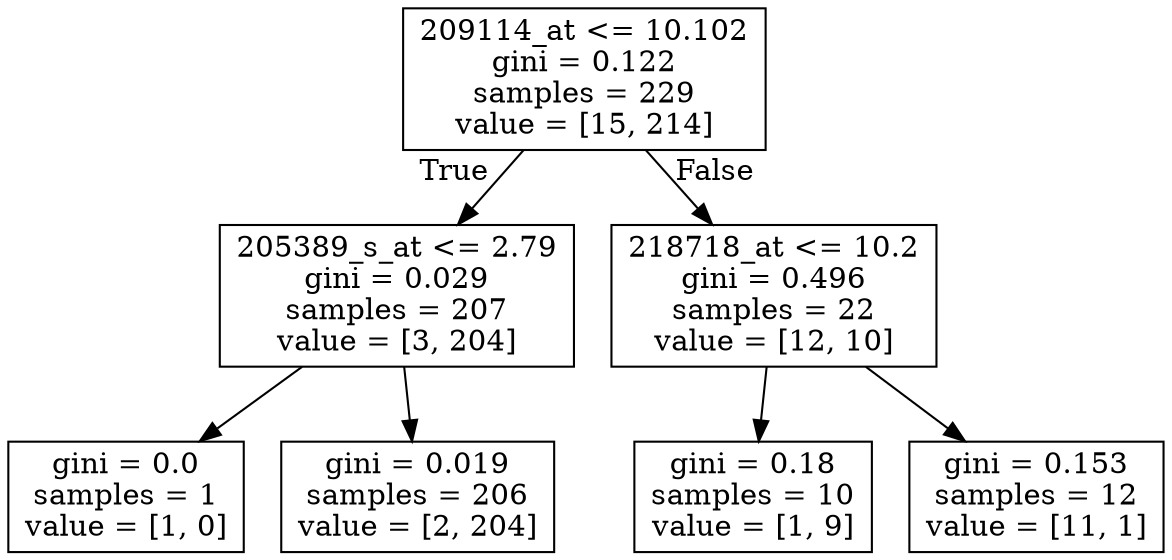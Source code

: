 digraph Tree {
node [shape=box] ;
0 [label="209114_at <= 10.102\ngini = 0.122\nsamples = 229\nvalue = [15, 214]"] ;
1 [label="205389_s_at <= 2.79\ngini = 0.029\nsamples = 207\nvalue = [3, 204]"] ;
0 -> 1 [labeldistance=2.5, labelangle=45, headlabel="True"] ;
2 [label="gini = 0.0\nsamples = 1\nvalue = [1, 0]"] ;
1 -> 2 ;
3 [label="gini = 0.019\nsamples = 206\nvalue = [2, 204]"] ;
1 -> 3 ;
4 [label="218718_at <= 10.2\ngini = 0.496\nsamples = 22\nvalue = [12, 10]"] ;
0 -> 4 [labeldistance=2.5, labelangle=-45, headlabel="False"] ;
5 [label="gini = 0.18\nsamples = 10\nvalue = [1, 9]"] ;
4 -> 5 ;
6 [label="gini = 0.153\nsamples = 12\nvalue = [11, 1]"] ;
4 -> 6 ;
}
